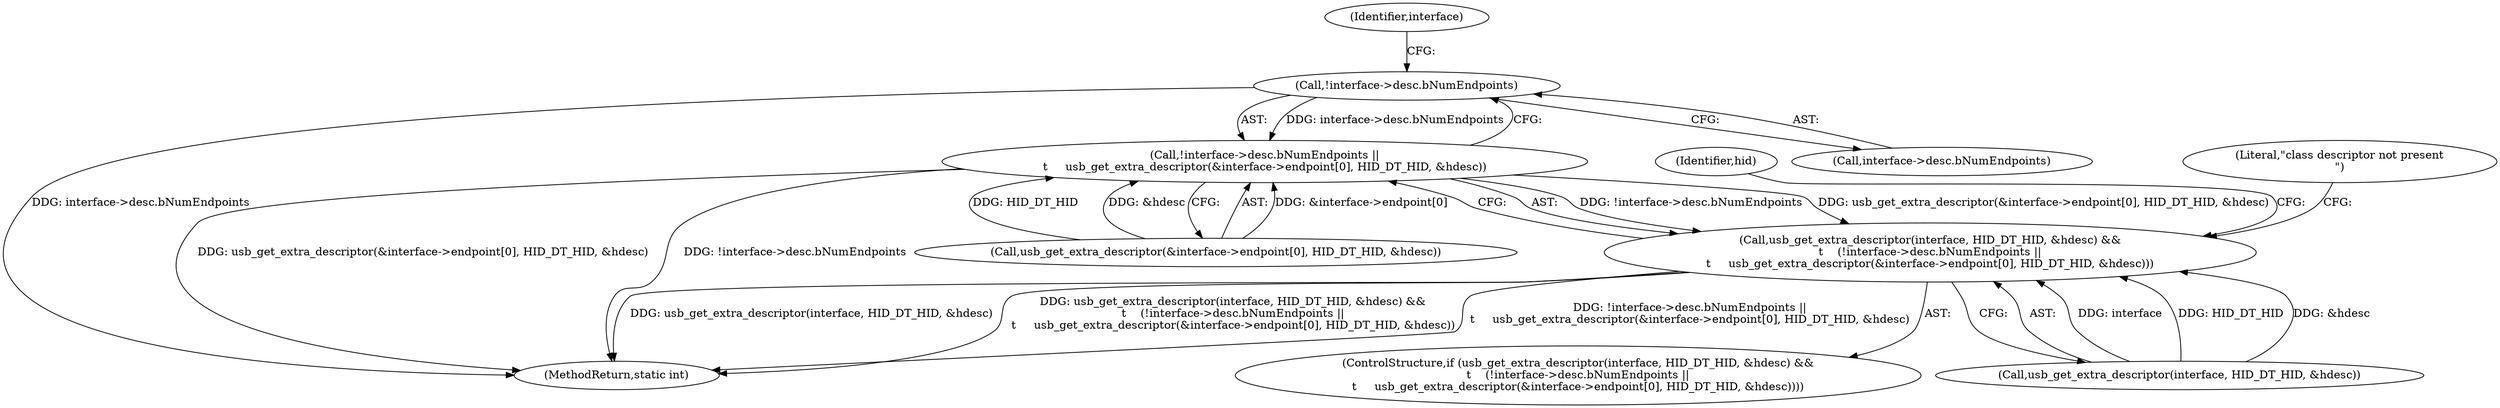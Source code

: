 digraph "0_linux_f043bfc98c193c284e2cd768fefabe18ac2fed9b@pointer" {
"1000194" [label="(Call,!interface->desc.bNumEndpoints)"];
"1000193" [label="(Call,!interface->desc.bNumEndpoints ||\n\t     usb_get_extra_descriptor(&interface->endpoint[0], HID_DT_HID, &hdesc))"];
"1000187" [label="(Call,usb_get_extra_descriptor(interface, HID_DT_HID, &hdesc) &&\n\t    (!interface->desc.bNumEndpoints ||\n\t     usb_get_extra_descriptor(&interface->endpoint[0], HID_DT_HID, &hdesc)))"];
"1000195" [label="(Call,interface->desc.bNumEndpoints)"];
"1000218" [label="(Identifier,hid)"];
"1000188" [label="(Call,usb_get_extra_descriptor(interface, HID_DT_HID, &hdesc))"];
"1000212" [label="(Literal,\"class descriptor not present\n\")"];
"1000187" [label="(Call,usb_get_extra_descriptor(interface, HID_DT_HID, &hdesc) &&\n\t    (!interface->desc.bNumEndpoints ||\n\t     usb_get_extra_descriptor(&interface->endpoint[0], HID_DT_HID, &hdesc)))"];
"1000342" [label="(MethodReturn,static int)"];
"1000204" [label="(Identifier,interface)"];
"1000193" [label="(Call,!interface->desc.bNumEndpoints ||\n\t     usb_get_extra_descriptor(&interface->endpoint[0], HID_DT_HID, &hdesc))"];
"1000194" [label="(Call,!interface->desc.bNumEndpoints)"];
"1000186" [label="(ControlStructure,if (usb_get_extra_descriptor(interface, HID_DT_HID, &hdesc) &&\n\t    (!interface->desc.bNumEndpoints ||\n\t     usb_get_extra_descriptor(&interface->endpoint[0], HID_DT_HID, &hdesc))))"];
"1000200" [label="(Call,usb_get_extra_descriptor(&interface->endpoint[0], HID_DT_HID, &hdesc))"];
"1000194" -> "1000193"  [label="AST: "];
"1000194" -> "1000195"  [label="CFG: "];
"1000195" -> "1000194"  [label="AST: "];
"1000204" -> "1000194"  [label="CFG: "];
"1000193" -> "1000194"  [label="CFG: "];
"1000194" -> "1000342"  [label="DDG: interface->desc.bNumEndpoints"];
"1000194" -> "1000193"  [label="DDG: interface->desc.bNumEndpoints"];
"1000193" -> "1000187"  [label="AST: "];
"1000193" -> "1000200"  [label="CFG: "];
"1000200" -> "1000193"  [label="AST: "];
"1000187" -> "1000193"  [label="CFG: "];
"1000193" -> "1000342"  [label="DDG: !interface->desc.bNumEndpoints"];
"1000193" -> "1000342"  [label="DDG: usb_get_extra_descriptor(&interface->endpoint[0], HID_DT_HID, &hdesc)"];
"1000193" -> "1000187"  [label="DDG: !interface->desc.bNumEndpoints"];
"1000193" -> "1000187"  [label="DDG: usb_get_extra_descriptor(&interface->endpoint[0], HID_DT_HID, &hdesc)"];
"1000200" -> "1000193"  [label="DDG: &interface->endpoint[0]"];
"1000200" -> "1000193"  [label="DDG: HID_DT_HID"];
"1000200" -> "1000193"  [label="DDG: &hdesc"];
"1000187" -> "1000186"  [label="AST: "];
"1000187" -> "1000188"  [label="CFG: "];
"1000188" -> "1000187"  [label="AST: "];
"1000212" -> "1000187"  [label="CFG: "];
"1000218" -> "1000187"  [label="CFG: "];
"1000187" -> "1000342"  [label="DDG: usb_get_extra_descriptor(interface, HID_DT_HID, &hdesc)"];
"1000187" -> "1000342"  [label="DDG: usb_get_extra_descriptor(interface, HID_DT_HID, &hdesc) &&\n\t    (!interface->desc.bNumEndpoints ||\n\t     usb_get_extra_descriptor(&interface->endpoint[0], HID_DT_HID, &hdesc))"];
"1000187" -> "1000342"  [label="DDG: !interface->desc.bNumEndpoints ||\n\t     usb_get_extra_descriptor(&interface->endpoint[0], HID_DT_HID, &hdesc)"];
"1000188" -> "1000187"  [label="DDG: interface"];
"1000188" -> "1000187"  [label="DDG: HID_DT_HID"];
"1000188" -> "1000187"  [label="DDG: &hdesc"];
}
